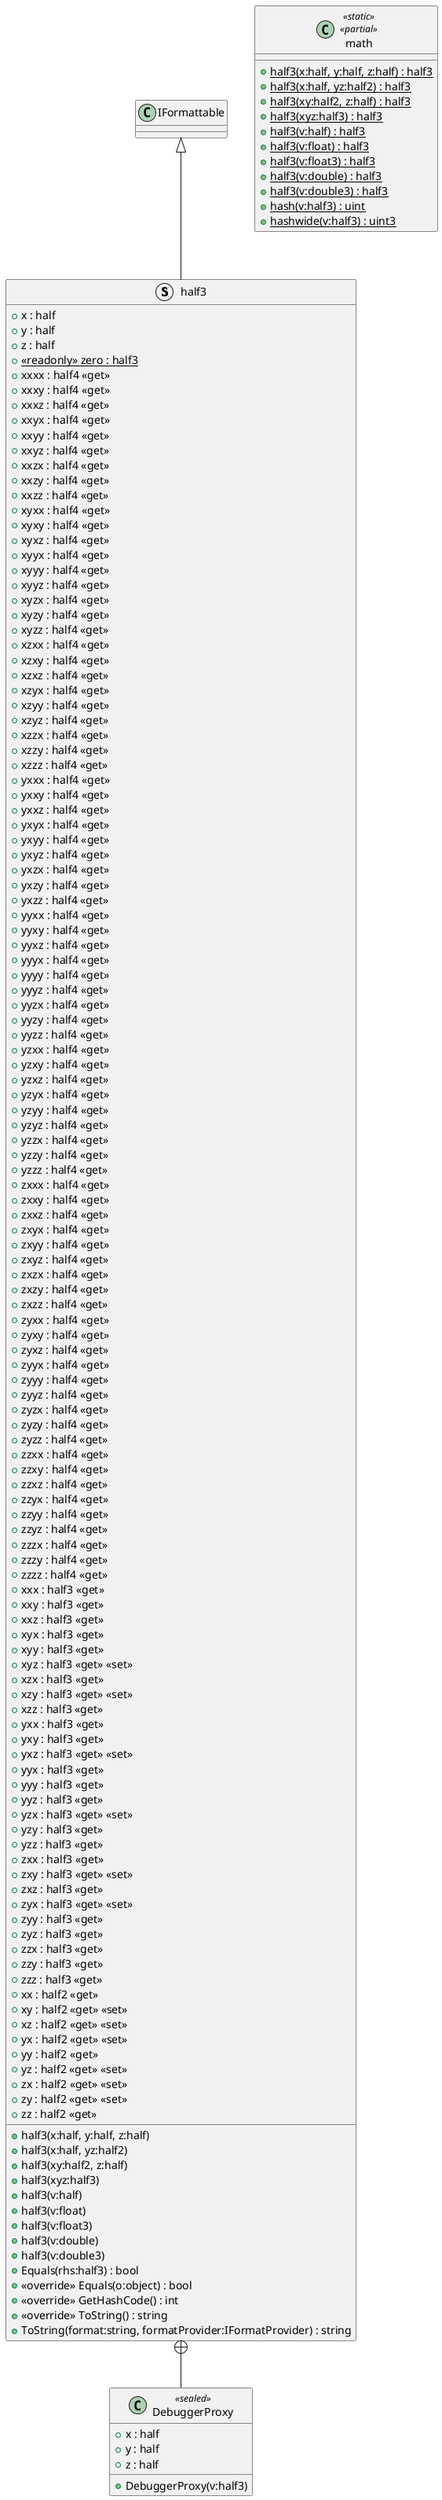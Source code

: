 @startuml
struct half3 {
    + x : half
    + y : half
    + z : half
    + {static} <<readonly>> zero : half3
    + half3(x:half, y:half, z:half)
    + half3(x:half, yz:half2)
    + half3(xy:half2, z:half)
    + half3(xyz:half3)
    + half3(v:half)
    + half3(v:float)
    + half3(v:float3)
    + half3(v:double)
    + half3(v:double3)
    + xxxx : half4 <<get>>
    + xxxy : half4 <<get>>
    + xxxz : half4 <<get>>
    + xxyx : half4 <<get>>
    + xxyy : half4 <<get>>
    + xxyz : half4 <<get>>
    + xxzx : half4 <<get>>
    + xxzy : half4 <<get>>
    + xxzz : half4 <<get>>
    + xyxx : half4 <<get>>
    + xyxy : half4 <<get>>
    + xyxz : half4 <<get>>
    + xyyx : half4 <<get>>
    + xyyy : half4 <<get>>
    + xyyz : half4 <<get>>
    + xyzx : half4 <<get>>
    + xyzy : half4 <<get>>
    + xyzz : half4 <<get>>
    + xzxx : half4 <<get>>
    + xzxy : half4 <<get>>
    + xzxz : half4 <<get>>
    + xzyx : half4 <<get>>
    + xzyy : half4 <<get>>
    + xzyz : half4 <<get>>
    + xzzx : half4 <<get>>
    + xzzy : half4 <<get>>
    + xzzz : half4 <<get>>
    + yxxx : half4 <<get>>
    + yxxy : half4 <<get>>
    + yxxz : half4 <<get>>
    + yxyx : half4 <<get>>
    + yxyy : half4 <<get>>
    + yxyz : half4 <<get>>
    + yxzx : half4 <<get>>
    + yxzy : half4 <<get>>
    + yxzz : half4 <<get>>
    + yyxx : half4 <<get>>
    + yyxy : half4 <<get>>
    + yyxz : half4 <<get>>
    + yyyx : half4 <<get>>
    + yyyy : half4 <<get>>
    + yyyz : half4 <<get>>
    + yyzx : half4 <<get>>
    + yyzy : half4 <<get>>
    + yyzz : half4 <<get>>
    + yzxx : half4 <<get>>
    + yzxy : half4 <<get>>
    + yzxz : half4 <<get>>
    + yzyx : half4 <<get>>
    + yzyy : half4 <<get>>
    + yzyz : half4 <<get>>
    + yzzx : half4 <<get>>
    + yzzy : half4 <<get>>
    + yzzz : half4 <<get>>
    + zxxx : half4 <<get>>
    + zxxy : half4 <<get>>
    + zxxz : half4 <<get>>
    + zxyx : half4 <<get>>
    + zxyy : half4 <<get>>
    + zxyz : half4 <<get>>
    + zxzx : half4 <<get>>
    + zxzy : half4 <<get>>
    + zxzz : half4 <<get>>
    + zyxx : half4 <<get>>
    + zyxy : half4 <<get>>
    + zyxz : half4 <<get>>
    + zyyx : half4 <<get>>
    + zyyy : half4 <<get>>
    + zyyz : half4 <<get>>
    + zyzx : half4 <<get>>
    + zyzy : half4 <<get>>
    + zyzz : half4 <<get>>
    + zzxx : half4 <<get>>
    + zzxy : half4 <<get>>
    + zzxz : half4 <<get>>
    + zzyx : half4 <<get>>
    + zzyy : half4 <<get>>
    + zzyz : half4 <<get>>
    + zzzx : half4 <<get>>
    + zzzy : half4 <<get>>
    + zzzz : half4 <<get>>
    + xxx : half3 <<get>>
    + xxy : half3 <<get>>
    + xxz : half3 <<get>>
    + xyx : half3 <<get>>
    + xyy : half3 <<get>>
    + xyz : half3 <<get>> <<set>>
    + xzx : half3 <<get>>
    + xzy : half3 <<get>> <<set>>
    + xzz : half3 <<get>>
    + yxx : half3 <<get>>
    + yxy : half3 <<get>>
    + yxz : half3 <<get>> <<set>>
    + yyx : half3 <<get>>
    + yyy : half3 <<get>>
    + yyz : half3 <<get>>
    + yzx : half3 <<get>> <<set>>
    + yzy : half3 <<get>>
    + yzz : half3 <<get>>
    + zxx : half3 <<get>>
    + zxy : half3 <<get>> <<set>>
    + zxz : half3 <<get>>
    + zyx : half3 <<get>> <<set>>
    + zyy : half3 <<get>>
    + zyz : half3 <<get>>
    + zzx : half3 <<get>>
    + zzy : half3 <<get>>
    + zzz : half3 <<get>>
    + xx : half2 <<get>>
    + xy : half2 <<get>> <<set>>
    + xz : half2 <<get>> <<set>>
    + yx : half2 <<get>> <<set>>
    + yy : half2 <<get>>
    + yz : half2 <<get>> <<set>>
    + zx : half2 <<get>> <<set>>
    + zy : half2 <<get>> <<set>>
    + zz : half2 <<get>>
    + Equals(rhs:half3) : bool
    + <<override>> Equals(o:object) : bool
    + <<override>> GetHashCode() : int
    + <<override>> ToString() : string
    + ToString(format:string, formatProvider:IFormatProvider) : string
}
class math <<static>> <<partial>> {
    + {static} half3(x:half, y:half, z:half) : half3
    + {static} half3(x:half, yz:half2) : half3
    + {static} half3(xy:half2, z:half) : half3
    + {static} half3(xyz:half3) : half3
    + {static} half3(v:half) : half3
    + {static} half3(v:float) : half3
    + {static} half3(v:float3) : half3
    + {static} half3(v:double) : half3
    + {static} half3(v:double3) : half3
    + {static} hash(v:half3) : uint
    + {static} hashwide(v:half3) : uint3
}
class DebuggerProxy <<sealed>> {
    + x : half
    + y : half
    + z : half
    + DebuggerProxy(v:half3)
}
IFormattable <|-- half3
half3 +-- DebuggerProxy
@enduml
